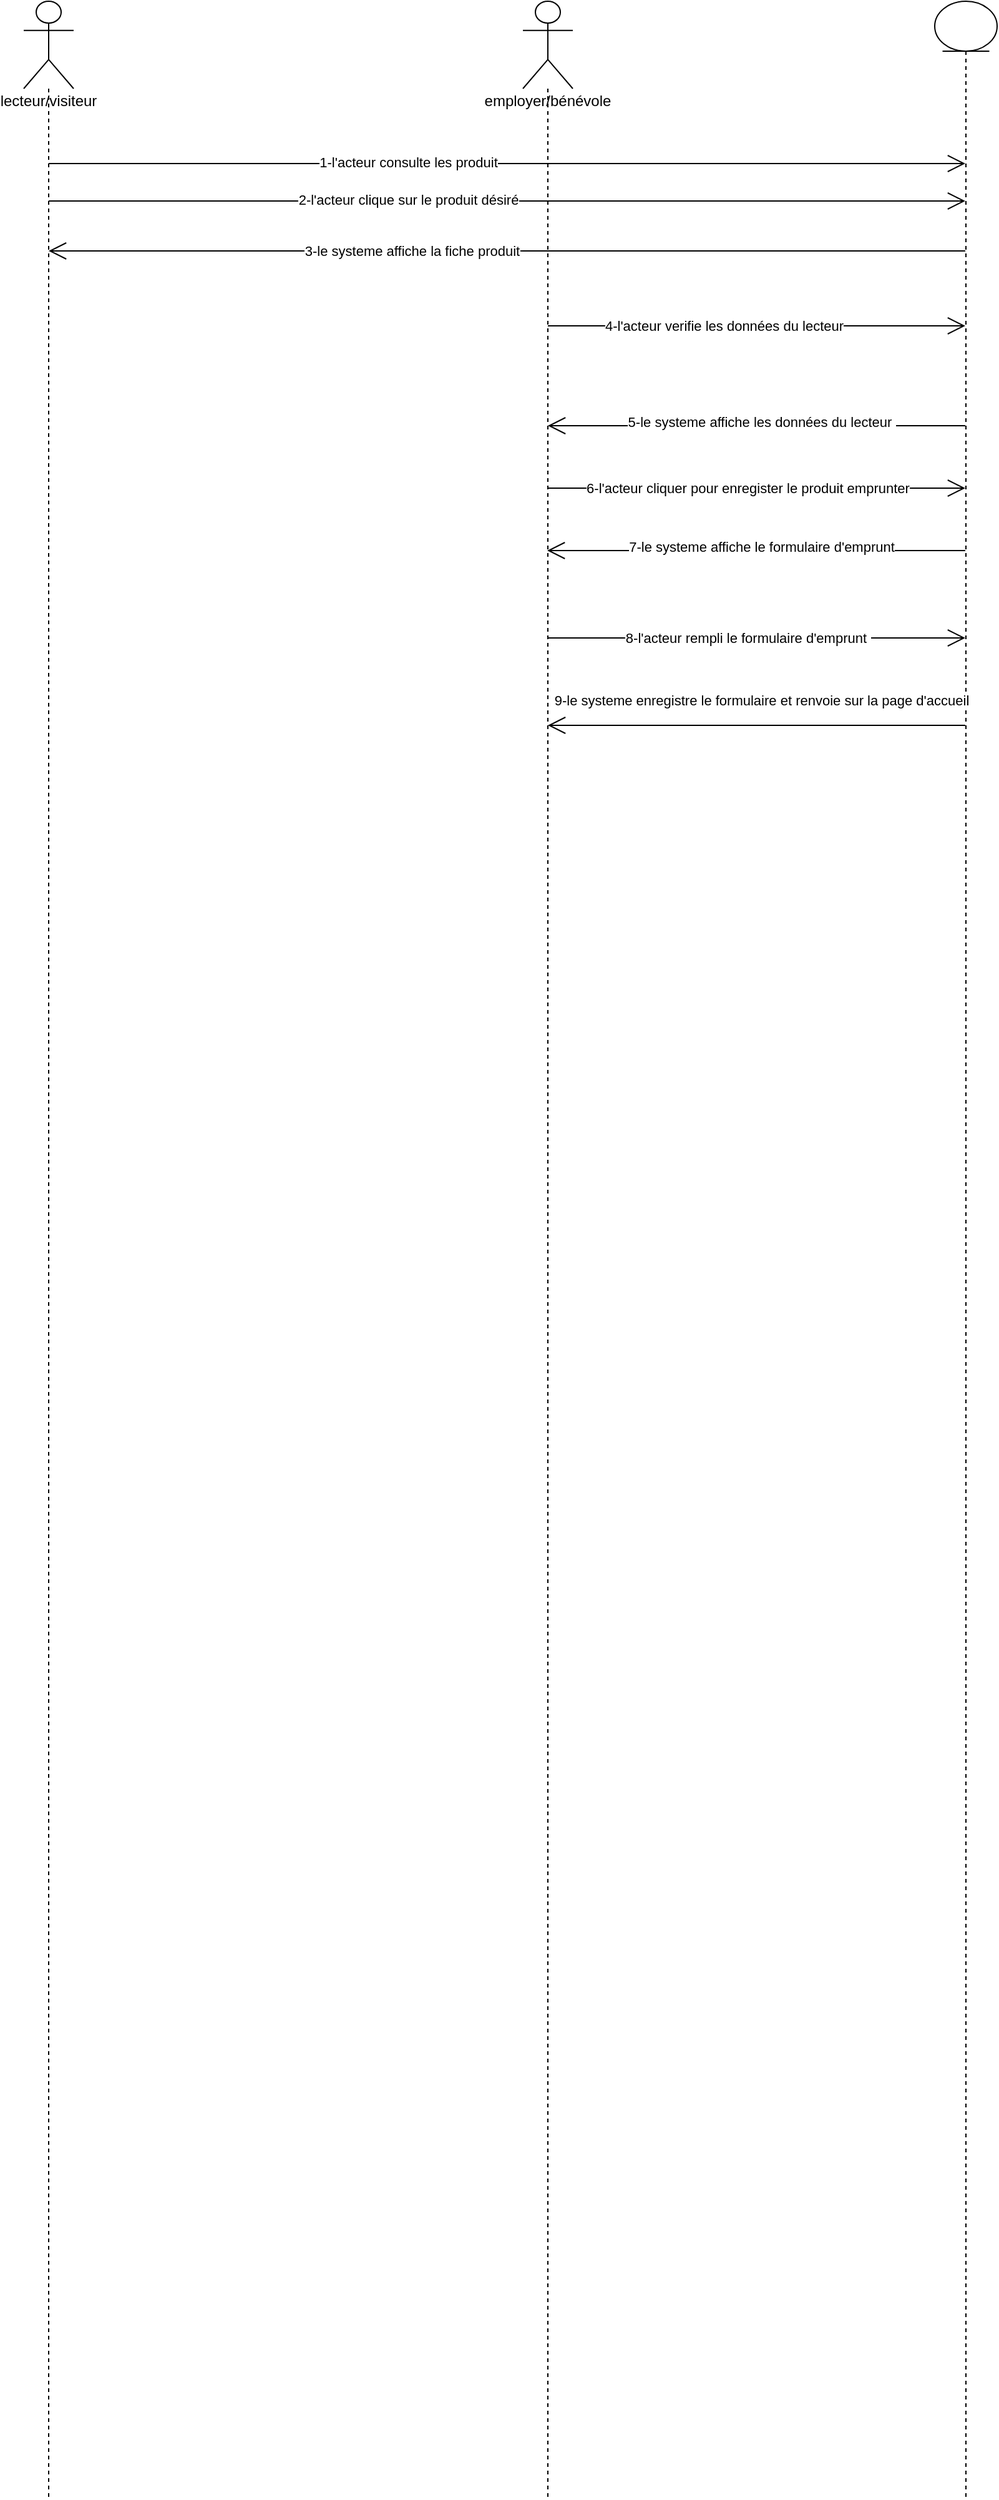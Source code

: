 <mxfile version="14.5.10" type="device"><diagram id="VjEOGz9um9mDoR2V2l5F" name="Page-1"><mxGraphModel dx="1422" dy="1874" grid="1" gridSize="10" guides="1" tooltips="1" connect="1" arrows="1" fold="1" page="1" pageScale="1" pageWidth="827" pageHeight="1169" math="0" shadow="0"><root><mxCell id="0"/><mxCell id="1" parent="0"/><mxCell id="8vJysoUdzNYEoQkvlTcu-1" value="" style="shape=umlLifeline;participant=umlActor;perimeter=lifelinePerimeter;whiteSpace=wrap;html=1;container=1;collapsible=0;recursiveResize=0;verticalAlign=top;spacingTop=36;outlineConnect=0;size=70;" vertex="1" parent="1"><mxGeometry x="20" y="-30" width="40" height="2000" as="geometry"/></mxCell><mxCell id="8vJysoUdzNYEoQkvlTcu-2" value="lecteur/visiteur" style="text;html=1;strokeColor=none;fillColor=none;align=center;verticalAlign=middle;whiteSpace=wrap;rounded=0;" vertex="1" parent="8vJysoUdzNYEoQkvlTcu-1"><mxGeometry y="70" width="40" height="20" as="geometry"/></mxCell><mxCell id="8vJysoUdzNYEoQkvlTcu-3" value="" style="shape=umlLifeline;participant=umlActor;perimeter=lifelinePerimeter;whiteSpace=wrap;html=1;container=1;collapsible=0;recursiveResize=0;verticalAlign=top;spacingTop=36;outlineConnect=0;size=70;" vertex="1" parent="1"><mxGeometry x="420" y="-30" width="40" height="2000" as="geometry"/></mxCell><mxCell id="8vJysoUdzNYEoQkvlTcu-4" value="employer/bénévole" style="text;html=1;strokeColor=none;fillColor=none;align=center;verticalAlign=middle;whiteSpace=wrap;rounded=0;" vertex="1" parent="8vJysoUdzNYEoQkvlTcu-3"><mxGeometry y="70" width="40" height="20" as="geometry"/></mxCell><mxCell id="8vJysoUdzNYEoQkvlTcu-5" value="" style="shape=umlLifeline;participant=umlEntity;perimeter=lifelinePerimeter;whiteSpace=wrap;html=1;container=1;collapsible=0;recursiveResize=0;verticalAlign=top;spacingTop=36;outlineConnect=0;" vertex="1" parent="1"><mxGeometry x="750" y="-30" width="50" height="2000" as="geometry"/></mxCell><mxCell id="8vJysoUdzNYEoQkvlTcu-6" value="" style="endArrow=open;endFill=1;endSize=12;html=1;" edge="1" parent="1" source="8vJysoUdzNYEoQkvlTcu-1" target="8vJysoUdzNYEoQkvlTcu-5"><mxGeometry x="-0.135" y="-40" width="160" relative="1" as="geometry"><mxPoint x="330" y="310" as="sourcePoint"/><mxPoint x="490" y="310" as="targetPoint"/><Array as="points"><mxPoint x="370" y="100"/><mxPoint x="580" y="100"/></Array><mxPoint as="offset"/></mxGeometry></mxCell><mxCell id="8vJysoUdzNYEoQkvlTcu-8" value="1-l'acteur consulte les produit" style="edgeLabel;html=1;align=center;verticalAlign=middle;resizable=0;points=[];" vertex="1" connectable="0" parent="8vJysoUdzNYEoQkvlTcu-6"><mxGeometry x="-0.218" y="1" relative="1" as="geometry"><mxPoint x="1" as="offset"/></mxGeometry></mxCell><mxCell id="8vJysoUdzNYEoQkvlTcu-9" value="" style="endArrow=open;endFill=1;endSize=12;html=1;" edge="1" parent="1" source="8vJysoUdzNYEoQkvlTcu-1" target="8vJysoUdzNYEoQkvlTcu-5"><mxGeometry x="-0.135" y="-40" width="160" relative="1" as="geometry"><mxPoint x="49.5" y="110" as="sourcePoint"/><mxPoint x="784.5" y="110" as="targetPoint"/><Array as="points"><mxPoint x="200" y="130"/><mxPoint x="500" y="130"/><mxPoint x="590" y="130"/></Array><mxPoint as="offset"/></mxGeometry></mxCell><mxCell id="8vJysoUdzNYEoQkvlTcu-10" value="2-l'acteur clique sur le produit désiré" style="edgeLabel;html=1;align=center;verticalAlign=middle;resizable=0;points=[];" vertex="1" connectable="0" parent="8vJysoUdzNYEoQkvlTcu-9"><mxGeometry x="-0.218" y="1" relative="1" as="geometry"><mxPoint x="1" as="offset"/></mxGeometry></mxCell><mxCell id="8vJysoUdzNYEoQkvlTcu-11" value="" style="endArrow=open;endFill=1;endSize=12;html=1;" edge="1" parent="1" source="8vJysoUdzNYEoQkvlTcu-5" target="8vJysoUdzNYEoQkvlTcu-1"><mxGeometry width="160" relative="1" as="geometry"><mxPoint x="330" y="210" as="sourcePoint"/><mxPoint x="490" y="210" as="targetPoint"/><Array as="points"><mxPoint x="210" y="170"/></Array></mxGeometry></mxCell><mxCell id="8vJysoUdzNYEoQkvlTcu-12" value="3-le systeme affiche la fiche produit" style="edgeLabel;html=1;align=center;verticalAlign=middle;resizable=0;points=[];" vertex="1" connectable="0" parent="8vJysoUdzNYEoQkvlTcu-11"><mxGeometry x="0.09" y="4" relative="1" as="geometry"><mxPoint x="-43" y="-4" as="offset"/></mxGeometry></mxCell><mxCell id="8vJysoUdzNYEoQkvlTcu-13" value="" style="endArrow=open;endFill=1;endSize=12;html=1;" edge="1" parent="1" source="8vJysoUdzNYEoQkvlTcu-3" target="8vJysoUdzNYEoQkvlTcu-5"><mxGeometry width="160" relative="1" as="geometry"><mxPoint x="330" y="210" as="sourcePoint"/><mxPoint x="490" y="210" as="targetPoint"/><Array as="points"><mxPoint x="530" y="230"/></Array></mxGeometry></mxCell><mxCell id="8vJysoUdzNYEoQkvlTcu-14" value="4-l'acteur verifie les données du lecteur" style="edgeLabel;html=1;align=center;verticalAlign=middle;resizable=0;points=[];" vertex="1" connectable="0" parent="8vJysoUdzNYEoQkvlTcu-13"><mxGeometry x="-0.233" y="-3" relative="1" as="geometry"><mxPoint x="12" y="-3" as="offset"/></mxGeometry></mxCell><mxCell id="8vJysoUdzNYEoQkvlTcu-15" value="" style="endArrow=open;endFill=1;endSize=12;html=1;" edge="1" parent="1" source="8vJysoUdzNYEoQkvlTcu-5" target="8vJysoUdzNYEoQkvlTcu-3"><mxGeometry width="160" relative="1" as="geometry"><mxPoint x="774.5" y="280" as="sourcePoint"/><mxPoint x="439.5" y="310" as="targetPoint"/><Array as="points"><mxPoint x="520" y="310"/></Array></mxGeometry></mxCell><mxCell id="8vJysoUdzNYEoQkvlTcu-16" value="5-le systeme affiche les données du lecteur&amp;nbsp;" style="edgeLabel;html=1;align=center;verticalAlign=middle;resizable=0;points=[];" vertex="1" connectable="0" parent="8vJysoUdzNYEoQkvlTcu-15"><mxGeometry x="-0.233" y="-3" relative="1" as="geometry"><mxPoint x="-35" as="offset"/></mxGeometry></mxCell><mxCell id="8vJysoUdzNYEoQkvlTcu-17" value="" style="endArrow=open;endFill=1;endSize=12;html=1;" edge="1" parent="1"><mxGeometry width="160" relative="1" as="geometry"><mxPoint x="439.5" y="360" as="sourcePoint"/><mxPoint x="774.5" y="360" as="targetPoint"/><Array as="points"><mxPoint x="530" y="360"/><mxPoint x="750" y="360"/></Array></mxGeometry></mxCell><mxCell id="8vJysoUdzNYEoQkvlTcu-18" value="6-l'acteur cliquer pour enregister le produit emprunter" style="edgeLabel;html=1;align=center;verticalAlign=middle;resizable=0;points=[];" vertex="1" connectable="0" parent="8vJysoUdzNYEoQkvlTcu-17"><mxGeometry x="-0.233" y="-3" relative="1" as="geometry"><mxPoint x="32" y="-3" as="offset"/></mxGeometry></mxCell><mxCell id="8vJysoUdzNYEoQkvlTcu-19" value="" style="endArrow=open;endFill=1;endSize=12;html=1;" edge="1" parent="1"><mxGeometry width="160" relative="1" as="geometry"><mxPoint x="774.5" y="410" as="sourcePoint"/><mxPoint x="439.5" y="410" as="targetPoint"/><Array as="points"><mxPoint x="530" y="410"/></Array></mxGeometry></mxCell><mxCell id="8vJysoUdzNYEoQkvlTcu-20" value="7-le systeme affiche le formulaire d'emprunt" style="edgeLabel;html=1;align=center;verticalAlign=middle;resizable=0;points=[];" vertex="1" connectable="0" parent="8vJysoUdzNYEoQkvlTcu-19"><mxGeometry x="-0.233" y="-3" relative="1" as="geometry"><mxPoint x="-35" as="offset"/></mxGeometry></mxCell><mxCell id="8vJysoUdzNYEoQkvlTcu-21" value="" style="endArrow=open;endFill=1;endSize=12;html=1;" edge="1" parent="1"><mxGeometry width="160" relative="1" as="geometry"><mxPoint x="439.5" y="480" as="sourcePoint"/><mxPoint x="774.5" y="480" as="targetPoint"/><Array as="points"><mxPoint x="540" y="480"/><mxPoint x="760" y="480"/></Array></mxGeometry></mxCell><mxCell id="8vJysoUdzNYEoQkvlTcu-22" value="8-l'acteur rempli le formulaire d'emprunt&amp;nbsp;" style="edgeLabel;html=1;align=center;verticalAlign=middle;resizable=0;points=[];" vertex="1" connectable="0" parent="8vJysoUdzNYEoQkvlTcu-21"><mxGeometry x="-0.233" y="-3" relative="1" as="geometry"><mxPoint x="32" y="-3" as="offset"/></mxGeometry></mxCell><mxCell id="8vJysoUdzNYEoQkvlTcu-23" value="" style="endArrow=open;endFill=1;endSize=12;html=1;" edge="1" parent="1" source="8vJysoUdzNYEoQkvlTcu-5" target="8vJysoUdzNYEoQkvlTcu-3"><mxGeometry width="160" relative="1" as="geometry"><mxPoint x="775" y="550" as="sourcePoint"/><mxPoint x="440" y="550" as="targetPoint"/><Array as="points"><mxPoint x="530.5" y="550"/></Array></mxGeometry></mxCell><mxCell id="8vJysoUdzNYEoQkvlTcu-24" value="9-le systeme enregistre le formulaire et renvoie sur la page d'accueil" style="edgeLabel;html=1;align=center;verticalAlign=middle;resizable=0;points=[];" vertex="1" connectable="0" parent="8vJysoUdzNYEoQkvlTcu-23"><mxGeometry x="-0.233" y="-3" relative="1" as="geometry"><mxPoint x="-35" y="-17" as="offset"/></mxGeometry></mxCell></root></mxGraphModel></diagram></mxfile>